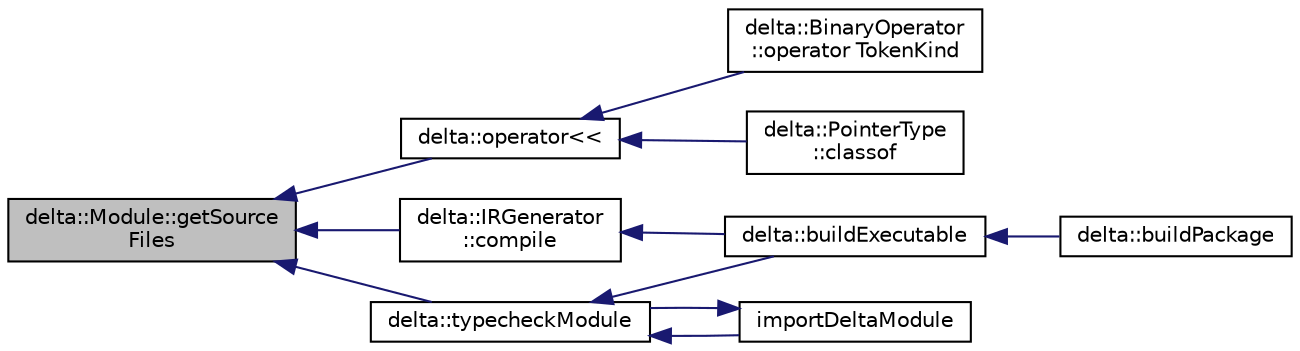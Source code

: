 digraph "delta::Module::getSourceFiles"
{
  edge [fontname="Helvetica",fontsize="10",labelfontname="Helvetica",labelfontsize="10"];
  node [fontname="Helvetica",fontsize="10",shape=record];
  rankdir="LR";
  Node18 [label="delta::Module::getSource\lFiles",height=0.2,width=0.4,color="black", fillcolor="grey75", style="filled", fontcolor="black"];
  Node18 -> Node19 [dir="back",color="midnightblue",fontsize="10",style="solid",fontname="Helvetica"];
  Node19 [label="delta::operator\<\<",height=0.2,width=0.4,color="black", fillcolor="white", style="filled",URL="$namespacedelta.html#a15f6c59efcbb59eb5b5f6f37116a07c5"];
  Node19 -> Node20 [dir="back",color="midnightblue",fontsize="10",style="solid",fontname="Helvetica"];
  Node20 [label="delta::BinaryOperator\l::operator TokenKind",height=0.2,width=0.4,color="black", fillcolor="white", style="filled",URL="$structdelta_1_1_binary_operator.html#a46c28c7a0ff21390e2a37f1904ec24d6"];
  Node19 -> Node21 [dir="back",color="midnightblue",fontsize="10",style="solid",fontname="Helvetica"];
  Node21 [label="delta::PointerType\l::classof",height=0.2,width=0.4,color="black", fillcolor="white", style="filled",URL="$classdelta_1_1_pointer_type.html#a1ba1f19b527e4dbb80853eefd1a3f729"];
  Node18 -> Node22 [dir="back",color="midnightblue",fontsize="10",style="solid",fontname="Helvetica"];
  Node22 [label="delta::IRGenerator\l::compile",height=0.2,width=0.4,color="black", fillcolor="white", style="filled",URL="$classdelta_1_1_i_r_generator.html#a4fc4ac457274d3537c94d9c7cb9bebb7"];
  Node22 -> Node23 [dir="back",color="midnightblue",fontsize="10",style="solid",fontname="Helvetica"];
  Node23 [label="delta::buildExecutable",height=0.2,width=0.4,color="black", fillcolor="white", style="filled",URL="$namespacedelta.html#aea63e33d3ee2ff18ad7c1fefd8bbeca2"];
  Node23 -> Node24 [dir="back",color="midnightblue",fontsize="10",style="solid",fontname="Helvetica"];
  Node24 [label="delta::buildPackage",height=0.2,width=0.4,color="black", fillcolor="white", style="filled",URL="$namespacedelta.html#a608f3203f47e224f518306b184b5cf60"];
  Node18 -> Node25 [dir="back",color="midnightblue",fontsize="10",style="solid",fontname="Helvetica"];
  Node25 [label="delta::typecheckModule",height=0.2,width=0.4,color="black", fillcolor="white", style="filled",URL="$namespacedelta.html#a640468ebe486aee02501f76f96781f90"];
  Node25 -> Node23 [dir="back",color="midnightblue",fontsize="10",style="solid",fontname="Helvetica"];
  Node25 -> Node26 [dir="back",color="midnightblue",fontsize="10",style="solid",fontname="Helvetica"];
  Node26 [label="importDeltaModule",height=0.2,width=0.4,color="black", fillcolor="white", style="filled",URL="$typecheck_8cpp.html#ab417bb720a37330c53ef816b9d61711c"];
  Node26 -> Node25 [dir="back",color="midnightblue",fontsize="10",style="solid",fontname="Helvetica"];
}
